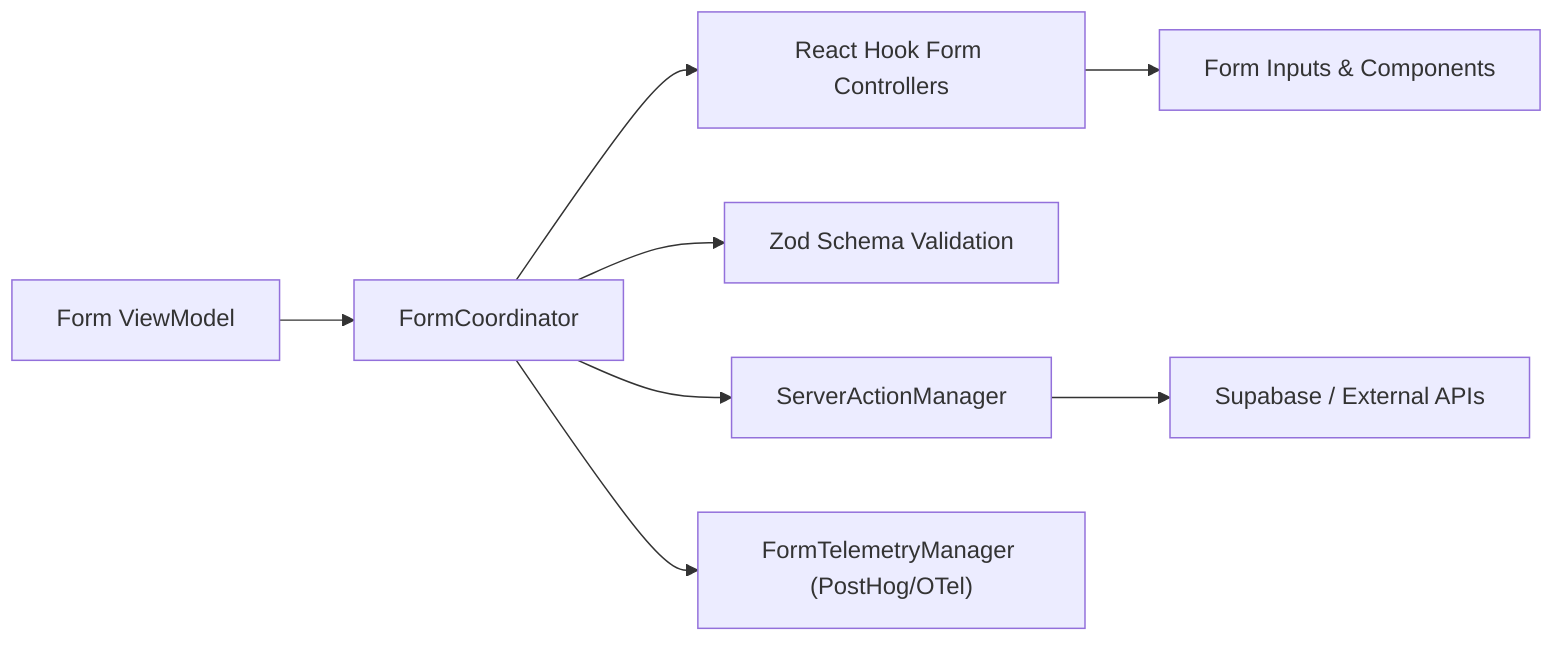 flowchart LR
    ViewModelForm["Form ViewModel"] --> FormCoordinator["FormCoordinator"]
    FormCoordinator --> RHF["React Hook Form Controllers"]
    RHF --> Inputs["Form Inputs & Components"]
    FormCoordinator --> Validation["Zod Schema Validation"]
    FormCoordinator --> ServerAction["ServerActionManager"]
    ServerAction --> APIs["Supabase / External APIs"]
    FormCoordinator --> Telemetry["FormTelemetryManager (PostHog/OTel)"]